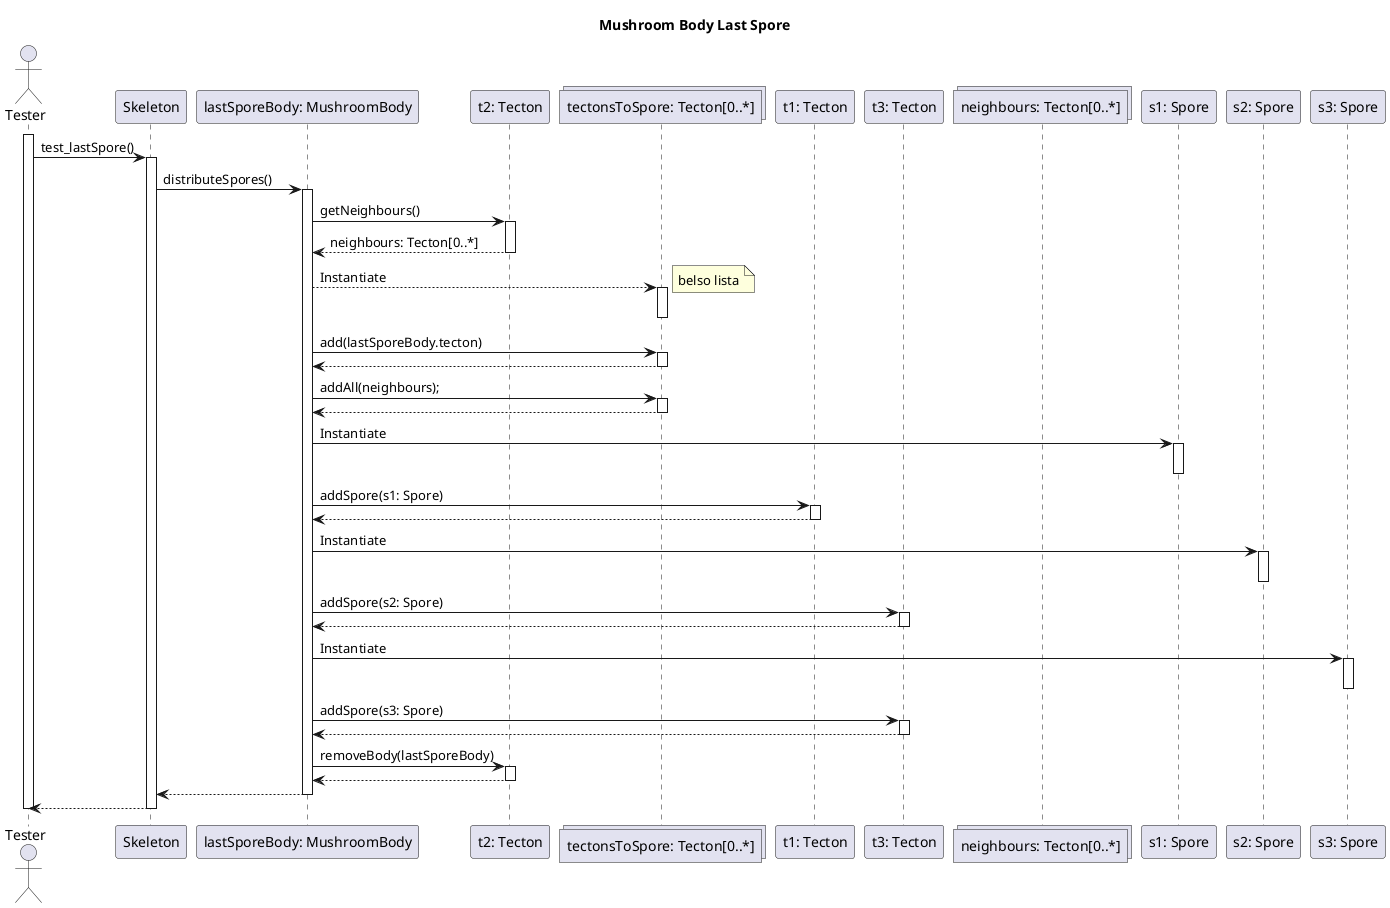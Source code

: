 @startuml Mushroom Body Last Spore

title Mushroom Body Last Spore

actor "Tester" as tester
participant "Skeleton" as skeleton
participant "lastSporeBody: MushroomBody" as lsmb
participant "t2: Tecton" as t2

collections "tectonsToSpore: Tecton[0..*]" as tectons

participant "t1: Tecton" as t1
participant "t3: Tecton" as t3

collections "neighbours: Tecton[0..*]"
participant "s1: Spore" as s1
participant "s2: Spore" as s2
participant "s3: Spore" as s3

activate tester
tester -> skeleton: test_lastSpore()
activate skeleton


' BEGIN COPY
skeleton -> lsmb: distributeSpores() 
activate lsmb
lsmb -> t2 : getNeighbours()
activate t2
t2 --> lsmb : neighbours: Tecton[0..*]
deactivate t2

lsmb --> tectons: Instantiate
note right: belso lista
activate tectons
deactivate tectons

lsmb -> tectons: add(lastSporeBody.tecton)
activate tectons
tectons --> lsmb
deactivate tectons

lsmb -> tectons: addAll(neighbours);
activate tectons
tectons --> lsmb
deactivate tectons

' CANT REUSE
' loop for each tectonToSpore in tectonsToSpore
'     body -> tectonToSpore : addSpore(spore: Spore)
'     activate tectonToSpore
'     tectonToSpore --> body 
'     deactivate tectonToSpore
' 
' end

lsmb -> s1: Instantiate
activate s1
deactivate s1

lsmb -> t1: addSpore(s1: Spore)
activate t1
t1 --> lsmb
deactivate t1

lsmb -> s2: Instantiate
activate s2
deactivate s2

lsmb -> t3: addSpore(s2: Spore)
activate t3
t3 --> lsmb
deactivate t3

lsmb -> s3: Instantiate
activate s3
deactivate s3

lsmb -> t3: addSpore(s3: Spore)
activate t3
t3 --> lsmb
deactivate t3

lsmb -> t2 : removeBody(lastSporeBody)
activate t2
t2 --> lsmb
deactivate t2

lsmb --> skeleton
deactivate lsmb

' END COPY

skeleton --> tester
deactivate skeleton

deactivate tester

@enduml